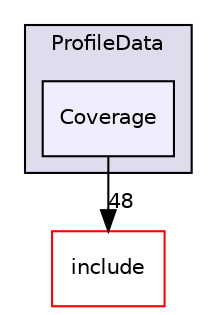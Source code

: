 digraph "lib/ProfileData/Coverage" {
  bgcolor=transparent;
  compound=true
  node [ fontsize="10", fontname="Helvetica"];
  edge [ labelfontsize="10", labelfontname="Helvetica"];
  subgraph clusterdir_2bae76e1a673950fcc3bf0aaed73b64f {
    graph [ bgcolor="#ddddee", pencolor="black", label="ProfileData" fontname="Helvetica", fontsize="10", URL="dir_2bae76e1a673950fcc3bf0aaed73b64f.html"]
  dir_f5821e7610ce9b5d3741e36767c5acfe [shape=box, label="Coverage", style="filled", fillcolor="#eeeeff", pencolor="black", URL="dir_f5821e7610ce9b5d3741e36767c5acfe.html"];
  }
  dir_d44c64559bbebec7f509842c48db8b23 [shape=box label="include" color="red" URL="dir_d44c64559bbebec7f509842c48db8b23.html"];
  dir_f5821e7610ce9b5d3741e36767c5acfe->dir_d44c64559bbebec7f509842c48db8b23 [headlabel="48", labeldistance=1.5 headhref="dir_000089_000001.html"];
}
